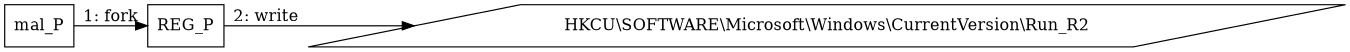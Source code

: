 digraph "T1547.001" {
rankdir="LR"
size="9"
fixedsize="false"
splines="true"
nodesep=0.3
ranksep=0
fontsize=10
overlap="scalexy"
engine= "neato"
	"mal_P" [node_type=Process shape=box]
	"REG_P" [node_type=Process shape=box]
	"HKCU\\SOFTWARE\\Microsoft\\Windows\\CurrentVersion\\Run_R2" [node_type=Registry shape=parallelogram]
	"mal_P" -> "REG_P" [label="1: fork"]
	"REG_P" -> "HKCU\\SOFTWARE\\Microsoft\\Windows\\CurrentVersion\\Run_R2" [label="2: write"]
}
